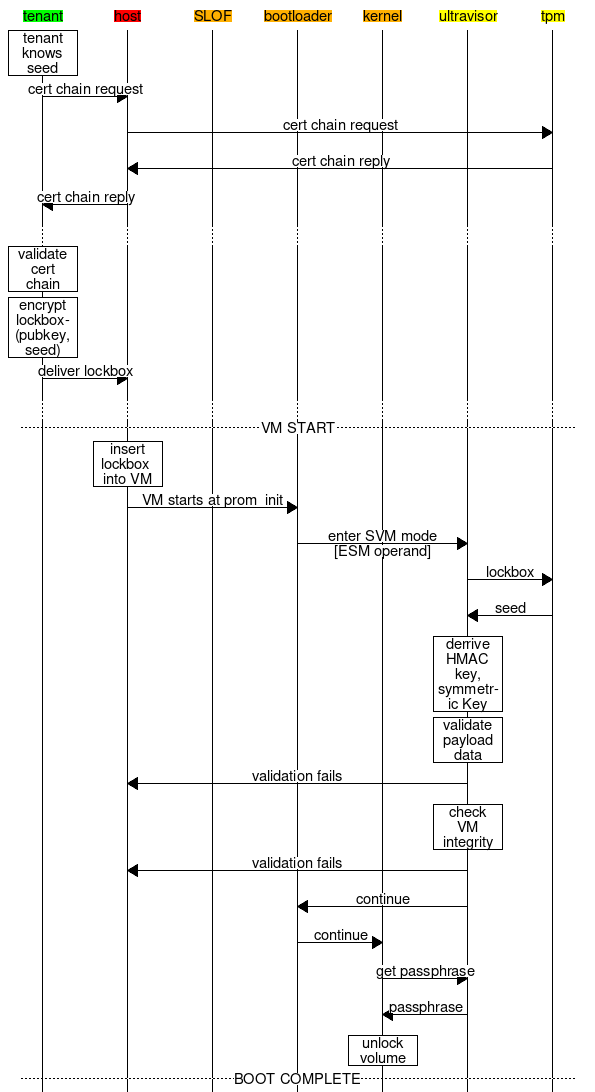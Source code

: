 # Commits which modify this file MUST generate the new .png!
# We need a way to specify the assumptions and dependancies
# This flow assumes:
#    1) The tenant knows the seed (secret required to decrypt VM)
#    2) The VM image is on the host
#    3) The lock box is inserted into the # VM after the target is certified
#
msc {
  tenant     [textbgcolor="green"],
  host       [textbgcolor="red"],
  SLOF       [textbgcolor="orange"],
  bootloader [textbgcolor="orange"],
  kernel     [textbgcolor="orange"],
  ultravisor [textbgcolor="yellow"],
  tpm        [textbgcolor="yellow"];

  tenant box tenant [label="tenant knows seed"];
  tenant=>host [label="cert chain request"];
  host=>tpm [label="cert chain request"];
  tpm=>host [label="cert chain reply"];
  host=>tenant [label="cert chain reply"];

  ...;

  tenant box tenant [label="validate cert chain"];
  tenant box tenant [label="encrypt lockbox(pubkey,\nseed)"];
  tenant=>host [label="deliver lockbox"];
  ...;

  --- [label="VM START"];

  host box host [label="insert lockbox \ninto VM"];
  host=>bootloader [label="VM starts at prom_init"];
  bootloader=>ultravisor [label="enter SVM mode\n[ESM operand]"];
  ultravisor => tpm [label="lockbox"];
  tpm => ultravisor [label="seed"];
  ultravisor box ultravisor [label="derrive HMAC key,\nsymmetric Key"];
  ultravisor box ultravisor [label="validate payload data"];
  ultravisor => host [label="validation fails"];
  ultravisor box ultravisor [label="check VM integrity"];
  ultravisor => host [label="validation fails"];
  ultravisor => bootloader [label="continue"];
  bootloader => kernel [label="continue"];
  kernel => ultravisor [label="get passphrase"];
  ultravisor => kernel [label="passphrase"];
  kernel box kernel [label="unlock volume"];

  --- [label="BOOT COMPLETE"];
}
